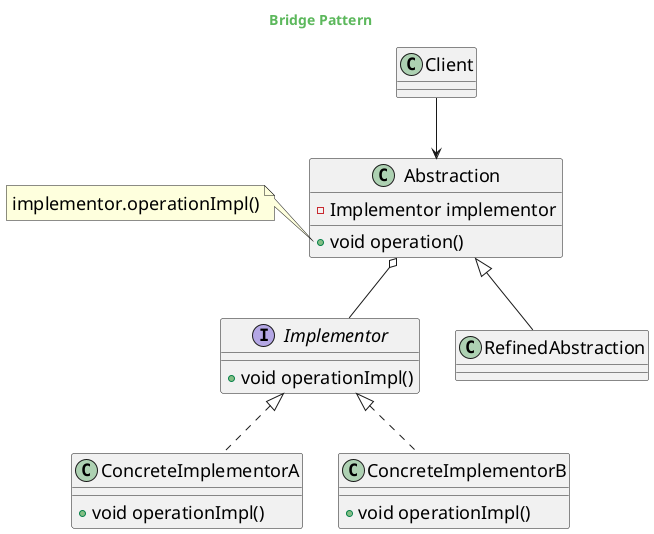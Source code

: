 @startuml
skinparam backgroundcolor transparent
skinparam classFontSize 18
skinparam noteFontSize 18
skinparam arrowFontSize 18
skinparam classAttributeFontSize 18

skinparam titleFontColor #5cb85c

Title Bridge Pattern

class Abstraction{
    - Implementor implementor
    + void operation()
}

interface Implementor{
    + void operationImpl()
}

class ConcreteImplementorA implements Implementor{
    + void operationImpl()
}

class ConcreteImplementorB implements Implementor{
    + void operationImpl()
}

class RefinedAbstraction extends Abstraction

class Client

Client --> Abstraction

Abstraction o-- Implementor

note left of Abstraction::operation
    implementor.operationImpl()
end note

@enduml